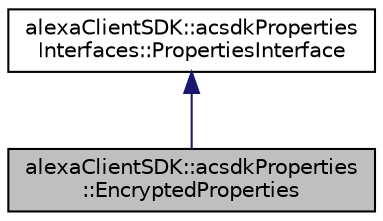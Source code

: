 digraph "alexaClientSDK::acsdkProperties::EncryptedProperties"
{
 // LATEX_PDF_SIZE
  edge [fontname="Helvetica",fontsize="10",labelfontname="Helvetica",labelfontsize="10"];
  node [fontname="Helvetica",fontsize="10",shape=record];
  Node1 [label="alexaClientSDK::acsdkProperties\l::EncryptedProperties",height=0.2,width=0.4,color="black", fillcolor="grey75", style="filled", fontcolor="black",tooltip="Properties adapter with field encryption."];
  Node2 -> Node1 [dir="back",color="midnightblue",fontsize="10",style="solid",fontname="Helvetica"];
  Node2 [label="alexaClientSDK::acsdkProperties\lInterfaces::PropertiesInterface",height=0.2,width=0.4,color="black", fillcolor="white", style="filled",URL="$classalexa_client_s_d_k_1_1acsdk_properties_interfaces_1_1_properties_interface.html",tooltip="This class provides an interface to a simple key/value container."];
}
